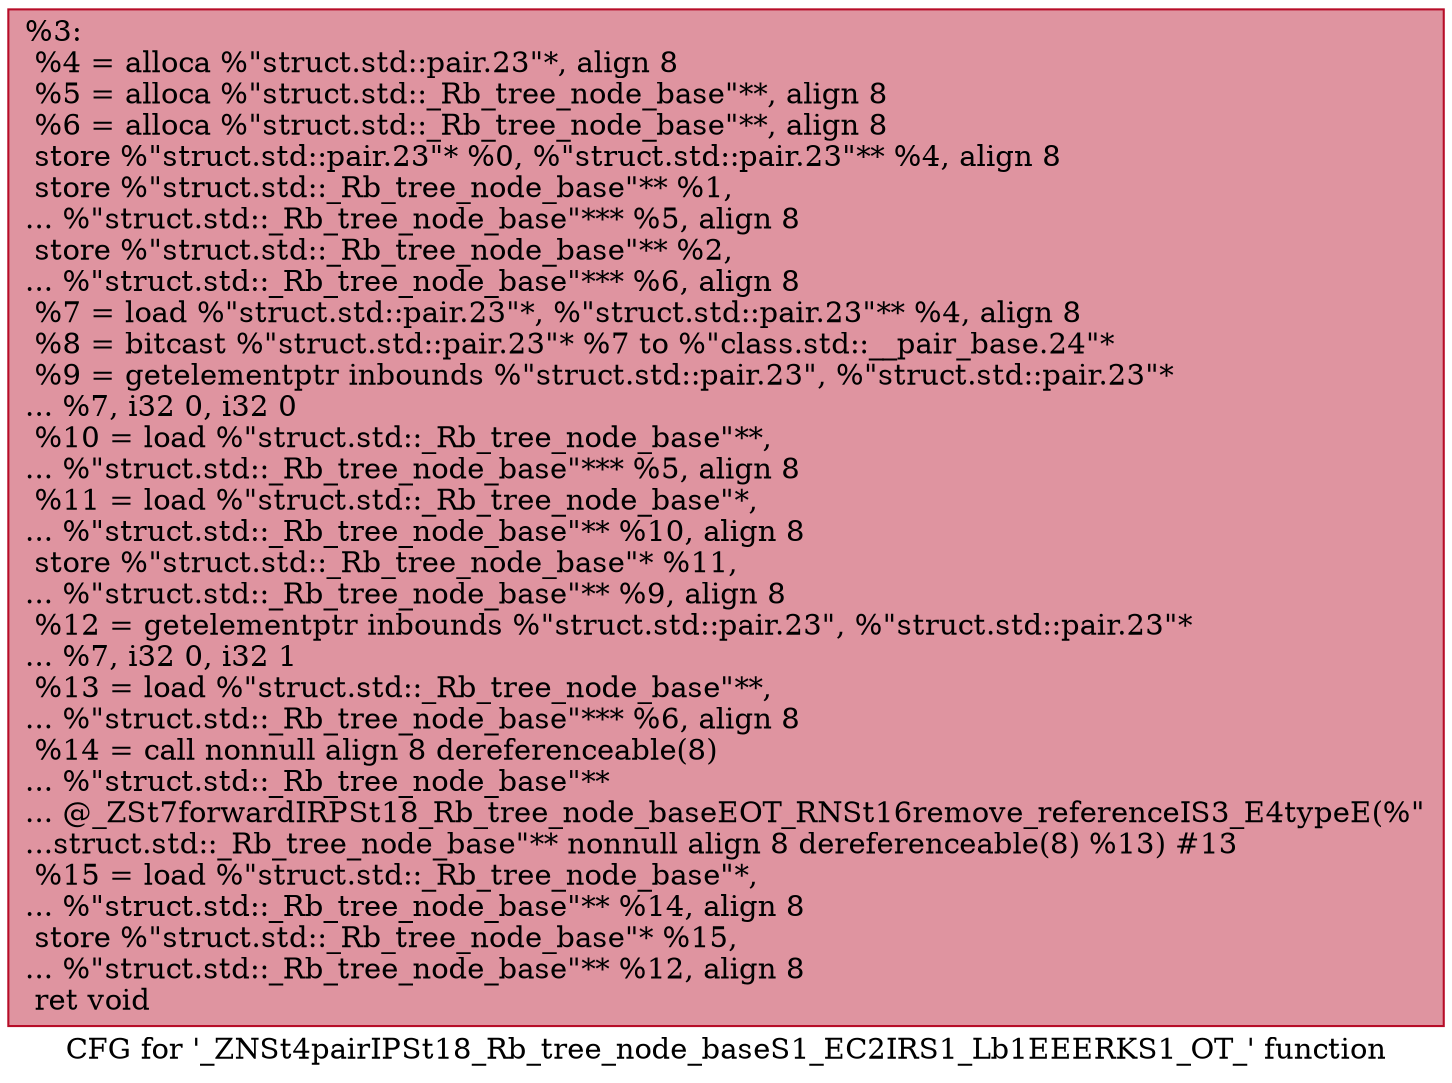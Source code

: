 digraph "CFG for '_ZNSt4pairIPSt18_Rb_tree_node_baseS1_EC2IRS1_Lb1EEERKS1_OT_' function" {
	label="CFG for '_ZNSt4pairIPSt18_Rb_tree_node_baseS1_EC2IRS1_Lb1EEERKS1_OT_' function";

	Node0x55a8467fc5f0 [shape=record,color="#b70d28ff", style=filled, fillcolor="#b70d2870",label="{%3:\l  %4 = alloca %\"struct.std::pair.23\"*, align 8\l  %5 = alloca %\"struct.std::_Rb_tree_node_base\"**, align 8\l  %6 = alloca %\"struct.std::_Rb_tree_node_base\"**, align 8\l  store %\"struct.std::pair.23\"* %0, %\"struct.std::pair.23\"** %4, align 8\l  store %\"struct.std::_Rb_tree_node_base\"** %1,\l... %\"struct.std::_Rb_tree_node_base\"*** %5, align 8\l  store %\"struct.std::_Rb_tree_node_base\"** %2,\l... %\"struct.std::_Rb_tree_node_base\"*** %6, align 8\l  %7 = load %\"struct.std::pair.23\"*, %\"struct.std::pair.23\"** %4, align 8\l  %8 = bitcast %\"struct.std::pair.23\"* %7 to %\"class.std::__pair_base.24\"*\l  %9 = getelementptr inbounds %\"struct.std::pair.23\", %\"struct.std::pair.23\"*\l... %7, i32 0, i32 0\l  %10 = load %\"struct.std::_Rb_tree_node_base\"**,\l... %\"struct.std::_Rb_tree_node_base\"*** %5, align 8\l  %11 = load %\"struct.std::_Rb_tree_node_base\"*,\l... %\"struct.std::_Rb_tree_node_base\"** %10, align 8\l  store %\"struct.std::_Rb_tree_node_base\"* %11,\l... %\"struct.std::_Rb_tree_node_base\"** %9, align 8\l  %12 = getelementptr inbounds %\"struct.std::pair.23\", %\"struct.std::pair.23\"*\l... %7, i32 0, i32 1\l  %13 = load %\"struct.std::_Rb_tree_node_base\"**,\l... %\"struct.std::_Rb_tree_node_base\"*** %6, align 8\l  %14 = call nonnull align 8 dereferenceable(8)\l... %\"struct.std::_Rb_tree_node_base\"**\l... @_ZSt7forwardIRPSt18_Rb_tree_node_baseEOT_RNSt16remove_referenceIS3_E4typeE(%\"\l...struct.std::_Rb_tree_node_base\"** nonnull align 8 dereferenceable(8) %13) #13\l  %15 = load %\"struct.std::_Rb_tree_node_base\"*,\l... %\"struct.std::_Rb_tree_node_base\"** %14, align 8\l  store %\"struct.std::_Rb_tree_node_base\"* %15,\l... %\"struct.std::_Rb_tree_node_base\"** %12, align 8\l  ret void\l}"];
}
